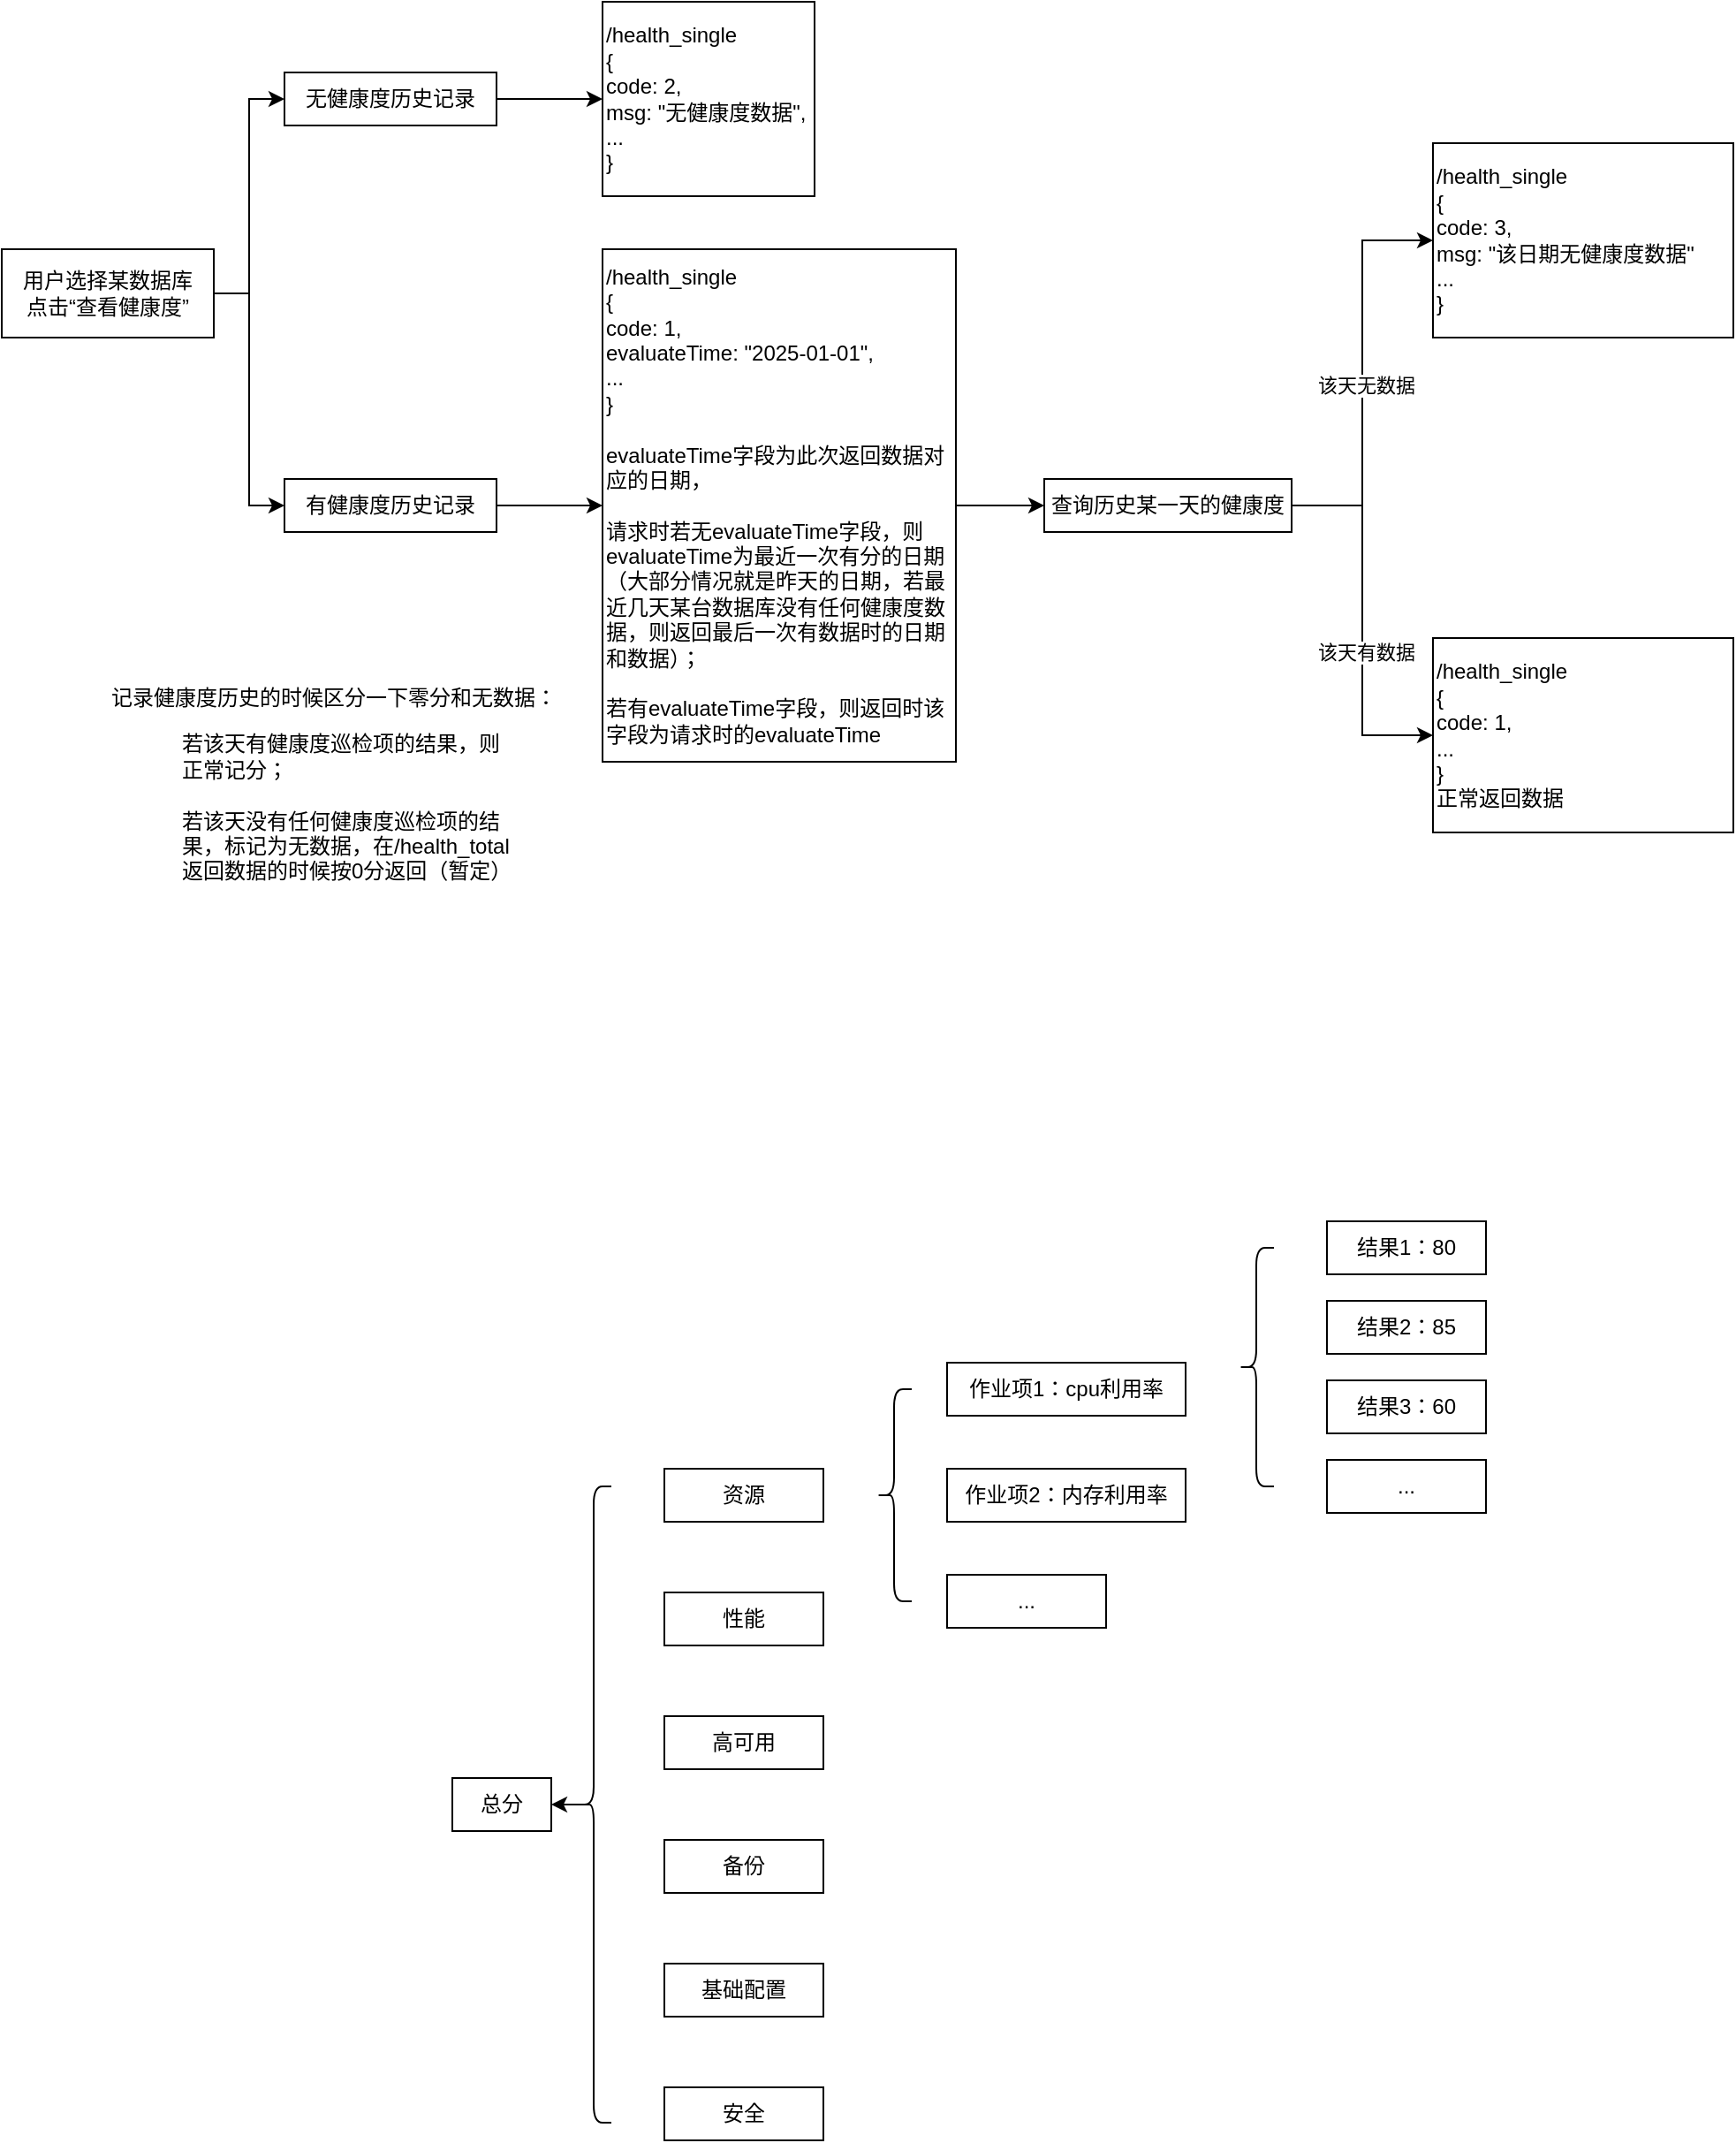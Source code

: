 <mxfile version="26.2.9">
  <diagram name="第 1 页" id="yXZBx2AvGDgZ-T84-bRQ">
    <mxGraphModel dx="758" dy="750" grid="1" gridSize="10" guides="1" tooltips="1" connect="1" arrows="1" fold="1" page="1" pageScale="1" pageWidth="827" pageHeight="1169" math="0" shadow="0">
      <root>
        <mxCell id="0" />
        <mxCell id="1" parent="0" />
        <mxCell id="8ljmCb-oFIhn69ZRCiRs-4" style="edgeStyle=orthogonalEdgeStyle;rounded=0;orthogonalLoop=1;jettySize=auto;html=1;exitX=1;exitY=0.5;exitDx=0;exitDy=0;entryX=0;entryY=0.5;entryDx=0;entryDy=0;" parent="1" source="8ljmCb-oFIhn69ZRCiRs-1" target="8ljmCb-oFIhn69ZRCiRs-2" edge="1">
          <mxGeometry relative="1" as="geometry" />
        </mxCell>
        <mxCell id="8ljmCb-oFIhn69ZRCiRs-5" style="edgeStyle=orthogonalEdgeStyle;rounded=0;orthogonalLoop=1;jettySize=auto;html=1;exitX=1;exitY=0.5;exitDx=0;exitDy=0;entryX=0;entryY=0.5;entryDx=0;entryDy=0;" parent="1" source="8ljmCb-oFIhn69ZRCiRs-1" target="8ljmCb-oFIhn69ZRCiRs-3" edge="1">
          <mxGeometry relative="1" as="geometry" />
        </mxCell>
        <mxCell id="8ljmCb-oFIhn69ZRCiRs-1" value="&lt;div&gt;用户选择某数据库&lt;/div&gt;&lt;div&gt;点击“查看健康度”&lt;br&gt;&lt;/div&gt;" style="rounded=0;whiteSpace=wrap;html=1;" parent="1" vertex="1">
          <mxGeometry x="180" y="240" width="120" height="50" as="geometry" />
        </mxCell>
        <mxCell id="8ljmCb-oFIhn69ZRCiRs-10" style="edgeStyle=orthogonalEdgeStyle;rounded=0;orthogonalLoop=1;jettySize=auto;html=1;exitX=1;exitY=0.5;exitDx=0;exitDy=0;entryX=0;entryY=0.5;entryDx=0;entryDy=0;" parent="1" source="8ljmCb-oFIhn69ZRCiRs-2" target="8ljmCb-oFIhn69ZRCiRs-6" edge="1">
          <mxGeometry relative="1" as="geometry" />
        </mxCell>
        <mxCell id="8ljmCb-oFIhn69ZRCiRs-2" value="无健康度历史记录" style="rounded=0;whiteSpace=wrap;html=1;" parent="1" vertex="1">
          <mxGeometry x="340" y="140" width="120" height="30" as="geometry" />
        </mxCell>
        <mxCell id="8ljmCb-oFIhn69ZRCiRs-9" style="edgeStyle=orthogonalEdgeStyle;rounded=0;orthogonalLoop=1;jettySize=auto;html=1;exitX=1;exitY=0.5;exitDx=0;exitDy=0;entryX=0;entryY=0.5;entryDx=0;entryDy=0;" parent="1" source="8ljmCb-oFIhn69ZRCiRs-3" target="8ljmCb-oFIhn69ZRCiRs-8" edge="1">
          <mxGeometry relative="1" as="geometry" />
        </mxCell>
        <mxCell id="8ljmCb-oFIhn69ZRCiRs-3" value="有健康度历史记录" style="rounded=0;whiteSpace=wrap;html=1;" parent="1" vertex="1">
          <mxGeometry x="340" y="370" width="120" height="30" as="geometry" />
        </mxCell>
        <mxCell id="8ljmCb-oFIhn69ZRCiRs-6" value="&lt;div align=&quot;left&quot;&gt;/health_single&lt;/div&gt;&lt;div align=&quot;left&quot;&gt;{&lt;/div&gt;&lt;div align=&quot;left&quot;&gt;code: 2,&amp;nbsp;&lt;/div&gt;&lt;div align=&quot;left&quot;&gt;msg: &quot;无健康度数据&quot;,&lt;/div&gt;&lt;div align=&quot;left&quot;&gt;...&lt;br&gt;&lt;/div&gt;&lt;div align=&quot;left&quot;&gt;}&lt;br&gt;&lt;/div&gt;" style="rounded=0;whiteSpace=wrap;html=1;align=left;" parent="1" vertex="1">
          <mxGeometry x="520" y="100" width="120" height="110" as="geometry" />
        </mxCell>
        <mxCell id="8ljmCb-oFIhn69ZRCiRs-14" style="edgeStyle=orthogonalEdgeStyle;rounded=0;orthogonalLoop=1;jettySize=auto;html=1;exitX=1;exitY=0.5;exitDx=0;exitDy=0;entryX=0;entryY=0.5;entryDx=0;entryDy=0;" parent="1" source="8ljmCb-oFIhn69ZRCiRs-8" target="8ljmCb-oFIhn69ZRCiRs-13" edge="1">
          <mxGeometry relative="1" as="geometry" />
        </mxCell>
        <mxCell id="8ljmCb-oFIhn69ZRCiRs-8" value="&lt;div align=&quot;left&quot;&gt;/health_single&lt;/div&gt;&lt;div align=&quot;left&quot;&gt;{&lt;/div&gt;&lt;div align=&quot;left&quot;&gt;code: 1,&amp;nbsp;&lt;/div&gt;&lt;div align=&quot;left&quot;&gt;evaluateTime: &quot;2025-01-01&quot;,&lt;/div&gt;&lt;div align=&quot;left&quot;&gt;...&lt;br&gt;&lt;/div&gt;&lt;div align=&quot;left&quot;&gt;}&lt;/div&gt;&lt;div align=&quot;left&quot;&gt;&lt;br&gt;&lt;/div&gt;&lt;div align=&quot;left&quot;&gt;evaluateTime字段为此次返回数据对应的日期，&lt;/div&gt;&lt;div align=&quot;left&quot;&gt;&lt;br&gt;&lt;/div&gt;&lt;div align=&quot;left&quot;&gt;请求时若无evaluateTime字段，则evaluateTime为最近一次有分的日期（大部分情况就是昨天的日期，若最近几天某台数据库没有任何健康度数据，则返回最后一次有数据时的日期和数据）；&lt;/div&gt;&lt;div align=&quot;left&quot;&gt;&lt;br&gt;&lt;/div&gt;&lt;div align=&quot;left&quot;&gt;若有evaluateTime字段，则返回时该字段为请求时的evaluateTime&lt;br&gt;&lt;/div&gt;" style="rounded=0;whiteSpace=wrap;html=1;align=left;" parent="1" vertex="1">
          <mxGeometry x="520" y="240" width="200" height="290" as="geometry" />
        </mxCell>
        <mxCell id="8ljmCb-oFIhn69ZRCiRs-17" style="edgeStyle=orthogonalEdgeStyle;rounded=0;orthogonalLoop=1;jettySize=auto;html=1;exitX=1;exitY=0.5;exitDx=0;exitDy=0;entryX=0;entryY=0.5;entryDx=0;entryDy=0;" parent="1" source="8ljmCb-oFIhn69ZRCiRs-13" target="8ljmCb-oFIhn69ZRCiRs-15" edge="1">
          <mxGeometry relative="1" as="geometry" />
        </mxCell>
        <mxCell id="8ljmCb-oFIhn69ZRCiRs-20" value="该天无数据" style="edgeLabel;html=1;align=center;verticalAlign=middle;resizable=0;points=[];" parent="8ljmCb-oFIhn69ZRCiRs-17" vertex="1" connectable="0">
          <mxGeometry x="-0.057" y="-2" relative="1" as="geometry">
            <mxPoint as="offset" />
          </mxGeometry>
        </mxCell>
        <mxCell id="8ljmCb-oFIhn69ZRCiRs-18" style="edgeStyle=orthogonalEdgeStyle;rounded=0;orthogonalLoop=1;jettySize=auto;html=1;exitX=1;exitY=0.5;exitDx=0;exitDy=0;entryX=0;entryY=0.5;entryDx=0;entryDy=0;" parent="1" source="8ljmCb-oFIhn69ZRCiRs-13" target="8ljmCb-oFIhn69ZRCiRs-16" edge="1">
          <mxGeometry relative="1" as="geometry" />
        </mxCell>
        <mxCell id="8ljmCb-oFIhn69ZRCiRs-19" value="该天有数据" style="edgeLabel;html=1;align=center;verticalAlign=middle;resizable=0;points=[];" parent="8ljmCb-oFIhn69ZRCiRs-18" vertex="1" connectable="0">
          <mxGeometry x="0.165" y="2" relative="1" as="geometry">
            <mxPoint as="offset" />
          </mxGeometry>
        </mxCell>
        <mxCell id="8ljmCb-oFIhn69ZRCiRs-13" value="查询历史某一天的健康度" style="rounded=0;whiteSpace=wrap;html=1;" parent="1" vertex="1">
          <mxGeometry x="770" y="370" width="140" height="30" as="geometry" />
        </mxCell>
        <mxCell id="8ljmCb-oFIhn69ZRCiRs-15" value="&lt;div align=&quot;left&quot;&gt;/health_single&lt;/div&gt;&lt;div align=&quot;left&quot;&gt;{&lt;/div&gt;&lt;div align=&quot;left&quot;&gt;code: 3,&lt;/div&gt;&lt;div align=&quot;left&quot;&gt;msg: &quot;该日期无健康度数据&quot;&lt;/div&gt;&lt;div align=&quot;left&quot;&gt;...&lt;br&gt;&lt;/div&gt;&lt;div align=&quot;left&quot;&gt;}&lt;/div&gt;" style="rounded=0;whiteSpace=wrap;html=1;align=left;" parent="1" vertex="1">
          <mxGeometry x="990" y="180" width="170" height="110" as="geometry" />
        </mxCell>
        <mxCell id="8ljmCb-oFIhn69ZRCiRs-16" value="&lt;div align=&quot;left&quot;&gt;/health_single&lt;/div&gt;&lt;div align=&quot;left&quot;&gt;{&lt;/div&gt;&lt;div align=&quot;left&quot;&gt;code: 1,&lt;/div&gt;&lt;div align=&quot;left&quot;&gt;...&lt;br&gt;&lt;/div&gt;&lt;div align=&quot;left&quot;&gt;}&lt;/div&gt;&lt;div align=&quot;left&quot;&gt;正常返回数据&lt;/div&gt;" style="rounded=0;whiteSpace=wrap;html=1;align=left;" parent="1" vertex="1">
          <mxGeometry x="990" y="460" width="170" height="110" as="geometry" />
        </mxCell>
        <mxCell id="8ljmCb-oFIhn69ZRCiRs-21" value="&lt;div&gt;记录健康度历史的时候区分一下零分和无数据：&lt;/div&gt;&lt;blockquote&gt;&lt;div&gt;若该天有健康度巡检项的结果，则正常记分；&lt;/div&gt;&lt;div&gt;&lt;br&gt;&lt;/div&gt;&lt;div&gt;若该天没有任何健康度巡检项的结果，标记为无数据，在/health_total返回数据的时候按0分返回（暂定）&lt;/div&gt;&lt;/blockquote&gt;" style="text;html=1;whiteSpace=wrap;overflow=hidden;rounded=0;" parent="1" vertex="1">
          <mxGeometry x="240" y="480" width="270" height="140" as="geometry" />
        </mxCell>
        <mxCell id="bKGdeMxbvs-bu95gBtVJ-1" value="&lt;div&gt;总分&lt;/div&gt;" style="rounded=0;whiteSpace=wrap;html=1;" vertex="1" parent="1">
          <mxGeometry x="435" y="1105" width="56" height="30" as="geometry" />
        </mxCell>
        <mxCell id="bKGdeMxbvs-bu95gBtVJ-9" style="edgeStyle=orthogonalEdgeStyle;rounded=0;orthogonalLoop=1;jettySize=auto;html=1;exitX=0.1;exitY=0.5;exitDx=0;exitDy=0;exitPerimeter=0;entryX=1;entryY=0.5;entryDx=0;entryDy=0;" edge="1" parent="1" source="bKGdeMxbvs-bu95gBtVJ-2" target="bKGdeMxbvs-bu95gBtVJ-1">
          <mxGeometry relative="1" as="geometry" />
        </mxCell>
        <mxCell id="bKGdeMxbvs-bu95gBtVJ-2" value="" style="shape=curlyBracket;whiteSpace=wrap;html=1;rounded=1;labelPosition=left;verticalLabelPosition=middle;align=right;verticalAlign=middle;" vertex="1" parent="1">
          <mxGeometry x="505" y="940" width="20" height="360" as="geometry" />
        </mxCell>
        <mxCell id="bKGdeMxbvs-bu95gBtVJ-3" value="资源" style="rounded=0;whiteSpace=wrap;html=1;" vertex="1" parent="1">
          <mxGeometry x="555" y="930" width="90" height="30" as="geometry" />
        </mxCell>
        <mxCell id="bKGdeMxbvs-bu95gBtVJ-4" value="性能" style="rounded=0;whiteSpace=wrap;html=1;" vertex="1" parent="1">
          <mxGeometry x="555" y="1000" width="90" height="30" as="geometry" />
        </mxCell>
        <mxCell id="bKGdeMxbvs-bu95gBtVJ-5" value="高可用" style="rounded=0;whiteSpace=wrap;html=1;" vertex="1" parent="1">
          <mxGeometry x="555" y="1070" width="90" height="30" as="geometry" />
        </mxCell>
        <mxCell id="bKGdeMxbvs-bu95gBtVJ-6" value="备份" style="rounded=0;whiteSpace=wrap;html=1;" vertex="1" parent="1">
          <mxGeometry x="555" y="1140" width="90" height="30" as="geometry" />
        </mxCell>
        <mxCell id="bKGdeMxbvs-bu95gBtVJ-7" value="基础配置" style="rounded=0;whiteSpace=wrap;html=1;" vertex="1" parent="1">
          <mxGeometry x="555" y="1210" width="90" height="30" as="geometry" />
        </mxCell>
        <mxCell id="bKGdeMxbvs-bu95gBtVJ-8" value="安全" style="rounded=0;whiteSpace=wrap;html=1;" vertex="1" parent="1">
          <mxGeometry x="555" y="1280" width="90" height="30" as="geometry" />
        </mxCell>
        <mxCell id="bKGdeMxbvs-bu95gBtVJ-11" value="" style="shape=curlyBracket;whiteSpace=wrap;html=1;rounded=1;labelPosition=left;verticalLabelPosition=middle;align=right;verticalAlign=middle;" vertex="1" parent="1">
          <mxGeometry x="675" y="885" width="20" height="120" as="geometry" />
        </mxCell>
        <mxCell id="bKGdeMxbvs-bu95gBtVJ-12" value="作业项1：cpu利用率" style="rounded=0;whiteSpace=wrap;html=1;" vertex="1" parent="1">
          <mxGeometry x="715" y="870" width="135" height="30" as="geometry" />
        </mxCell>
        <mxCell id="bKGdeMxbvs-bu95gBtVJ-13" value="作业项2：内存利用率" style="rounded=0;whiteSpace=wrap;html=1;" vertex="1" parent="1">
          <mxGeometry x="715" y="930" width="135" height="30" as="geometry" />
        </mxCell>
        <mxCell id="bKGdeMxbvs-bu95gBtVJ-14" value="&lt;div&gt;...&lt;/div&gt;" style="rounded=0;whiteSpace=wrap;html=1;" vertex="1" parent="1">
          <mxGeometry x="715" y="990" width="90" height="30" as="geometry" />
        </mxCell>
        <mxCell id="bKGdeMxbvs-bu95gBtVJ-15" value="" style="shape=curlyBracket;whiteSpace=wrap;html=1;rounded=1;labelPosition=left;verticalLabelPosition=middle;align=right;verticalAlign=middle;" vertex="1" parent="1">
          <mxGeometry x="880" y="805" width="20" height="135" as="geometry" />
        </mxCell>
        <mxCell id="bKGdeMxbvs-bu95gBtVJ-16" value="结果1：80" style="rounded=0;whiteSpace=wrap;html=1;" vertex="1" parent="1">
          <mxGeometry x="930" y="790" width="90" height="30" as="geometry" />
        </mxCell>
        <mxCell id="bKGdeMxbvs-bu95gBtVJ-17" value="结果2：85" style="rounded=0;whiteSpace=wrap;html=1;" vertex="1" parent="1">
          <mxGeometry x="930" y="835" width="90" height="30" as="geometry" />
        </mxCell>
        <mxCell id="bKGdeMxbvs-bu95gBtVJ-18" value="结果3：60" style="rounded=0;whiteSpace=wrap;html=1;" vertex="1" parent="1">
          <mxGeometry x="930" y="880" width="90" height="30" as="geometry" />
        </mxCell>
        <mxCell id="bKGdeMxbvs-bu95gBtVJ-19" value="..." style="rounded=0;whiteSpace=wrap;html=1;" vertex="1" parent="1">
          <mxGeometry x="930" y="925" width="90" height="30" as="geometry" />
        </mxCell>
      </root>
    </mxGraphModel>
  </diagram>
</mxfile>
